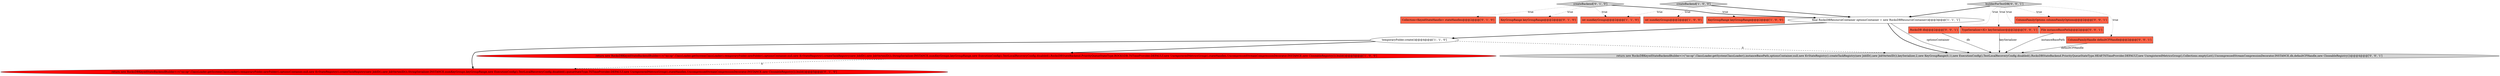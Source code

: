 digraph {
0 [style = filled, label = "createBackend['1', '0', '0']", fillcolor = lightgray, shape = diamond image = "AAA0AAABBB1BBB"];
5 [style = filled, label = "int numKeyGroups@@@2@@@['1', '1', '0']", fillcolor = tomato, shape = box image = "AAA0AAABBB1BBB"];
12 [style = filled, label = "TypeSerializer<K> keySerializer@@@2@@@['0', '0', '1']", fillcolor = tomato, shape = box image = "AAA0AAABBB3BBB"];
1 [style = filled, label = "final RocksDBResourceContainer optionsContainer = new RocksDBResourceContainer()@@@3@@@['1', '1', '1']", fillcolor = white, shape = ellipse image = "AAA0AAABBB1BBB"];
6 [style = filled, label = "temporaryFolder.create()@@@4@@@['1', '1', '0']", fillcolor = white, shape = ellipse image = "AAA0AAABBB1BBB"];
13 [style = filled, label = "File instanceBasePath@@@2@@@['0', '0', '1']", fillcolor = tomato, shape = box image = "AAA0AAABBB3BBB"];
3 [style = filled, label = "return new RocksDBKeyedStateBackendBuilder<>(\"no-op\",ClassLoader.getSystemClassLoader(),temporaryFolder.newFolder(),optionsContainer,null,new KvStateRegistry().createTaskRegistry(new JobID(),new JobVertexID()),StringSerializer.INSTANCE,numKeyGroups,keyGroupRange,new ExecutionConfig(),TestLocalRecoveryConfig.disabled(),RocksDBStateBackend.PriorityQueueStateType.ROCKSDB,TtlTimeProvider.DEFAULT,new UnregisteredMetricsGroup(),stateHandles,UncompressedStreamCompressionDecorator.INSTANCE,new CloseableRegistry()).build()@@@5@@@['1', '0', '0']", fillcolor = red, shape = ellipse image = "AAA1AAABBB1BBB"];
15 [style = filled, label = "return new RocksDBKeyedStateBackendBuilder<>(\"no-op\",ClassLoader.getSystemClassLoader(),instanceBasePath,optionsContainer,null,new KvStateRegistry().createTaskRegistry(new JobID(),new JobVertexID()),keySerializer,2,new KeyGroupRange(0,1),new ExecutionConfig(),TestLocalRecoveryConfig.disabled(),RocksDBStateBackend.PriorityQueueStateType.HEAP,TtlTimeProvider.DEFAULT,new UnregisteredMetricsGroup(),Collections.emptyList(),UncompressedStreamCompressionDecorator.INSTANCE,db,defaultCFHandle,new CloseableRegistry())@@@4@@@['0', '0', '1']", fillcolor = lightgray, shape = ellipse image = "AAA0AAABBB3BBB"];
16 [style = filled, label = "builderForTestDB['0', '0', '1']", fillcolor = lightgray, shape = diamond image = "AAA0AAABBB3BBB"];
17 [style = filled, label = "ColumnFamilyHandle defaultCFHandle@@@2@@@['0', '0', '1']", fillcolor = tomato, shape = box image = "AAA0AAABBB3BBB"];
11 [style = filled, label = "ColumnFamilyOptions columnFamilyOptions@@@2@@@['0', '0', '1']", fillcolor = tomato, shape = box image = "AAA0AAABBB3BBB"];
4 [style = filled, label = "KeyGroupRange keyGroupRange@@@2@@@['1', '0', '0']", fillcolor = tomato, shape = box image = "AAA0AAABBB1BBB"];
10 [style = filled, label = "return new RocksDBKeyedStateBackendBuilder<>(\"no-op\",ClassLoader.getSystemClassLoader(),temporaryFolder.newFolder(),optionsContainer,null,new KvStateRegistry().createTaskRegistry(new JobID(),new JobVertexID()),StringSerializer.INSTANCE,numKeyGroups,keyGroupRange,new ExecutionConfig(),TestLocalRecoveryConfig.disabled(),queueStateType,TtlTimeProvider.DEFAULT,new UnregisteredMetricsGroup(),stateHandles,UncompressedStreamCompressionDecorator.INSTANCE,new CloseableRegistry()).build()@@@5@@@['0', '1', '0']", fillcolor = red, shape = ellipse image = "AAA1AAABBB2BBB"];
8 [style = filled, label = "Collection<KeyedStateHandle> stateHandles@@@2@@@['0', '1', '0']", fillcolor = tomato, shape = box image = "AAA0AAABBB2BBB"];
9 [style = filled, label = "KeyGroupRange keyGroupRange@@@2@@@['0', '1', '0']", fillcolor = tomato, shape = box image = "AAA0AAABBB2BBB"];
2 [style = filled, label = "int numKeyGroups@@@2@@@['1', '0', '0']", fillcolor = tomato, shape = box image = "AAA0AAABBB1BBB"];
7 [style = filled, label = "createBackend['0', '1', '0']", fillcolor = lightgray, shape = diamond image = "AAA0AAABBB2BBB"];
14 [style = filled, label = "RocksDB db@@@2@@@['0', '0', '1']", fillcolor = tomato, shape = box image = "AAA0AAABBB3BBB"];
6->3 [style = bold, label=""];
7->1 [style = bold, label=""];
0->5 [style = dotted, label="true"];
16->12 [style = dotted, label="true"];
16->13 [style = dotted, label="true"];
1->15 [style = solid, label="optionsContainer"];
1->15 [style = bold, label=""];
16->17 [style = dotted, label="true"];
0->4 [style = dotted, label="true"];
7->9 [style = dotted, label="true"];
7->5 [style = dotted, label="true"];
1->6 [style = bold, label=""];
17->15 [style = solid, label="defaultCFHandle"];
16->1 [style = bold, label=""];
6->15 [style = dashed, label="0"];
0->1 [style = bold, label=""];
6->10 [style = bold, label=""];
13->15 [style = solid, label="instanceBasePath"];
16->14 [style = dotted, label="true"];
14->15 [style = solid, label="db"];
3->10 [style = dashed, label="0"];
0->2 [style = dotted, label="true"];
7->8 [style = dotted, label="true"];
16->11 [style = dotted, label="true"];
12->15 [style = solid, label="keySerializer"];
}
